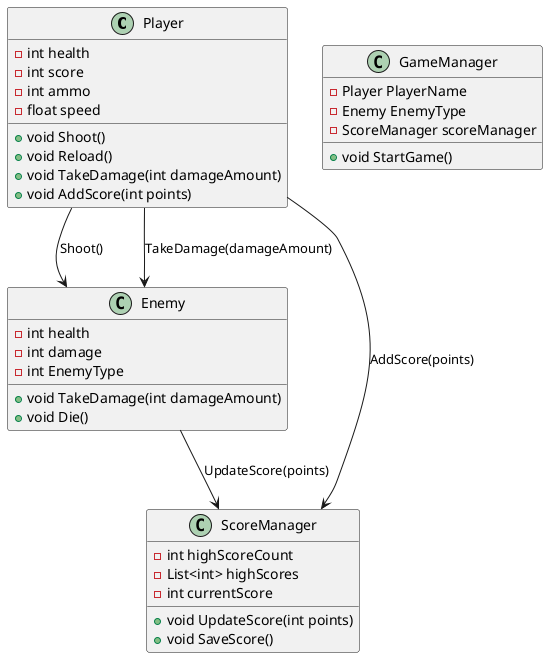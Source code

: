 @startuml Scoresystem
class Player {
    -int health
    -int score
    -int ammo
    -float speed
    +void Shoot()
    +void Reload()
    +void TakeDamage(int damageAmount)
    +void AddScore(int points)
}

class Enemy {
    -int health
    -int damage
    -int EnemyType
    +void TakeDamage(int damageAmount)
    +void Die()
}

class GameManager {
    -Player PlayerName
    -Enemy EnemyType
    -ScoreManager scoreManager
    +void StartGame()

}

class ScoreManager {
    -int highScoreCount
    -List<int> highScores
    -int currentScore
    +void UpdateScore(int points)
    +void SaveScore()
}

Player --> Enemy : Shoot()
Player --> Enemy : TakeDamage(damageAmount)
Player --> ScoreManager : AddScore(points)
Enemy --> ScoreManager : UpdateScore(points)

@enduml